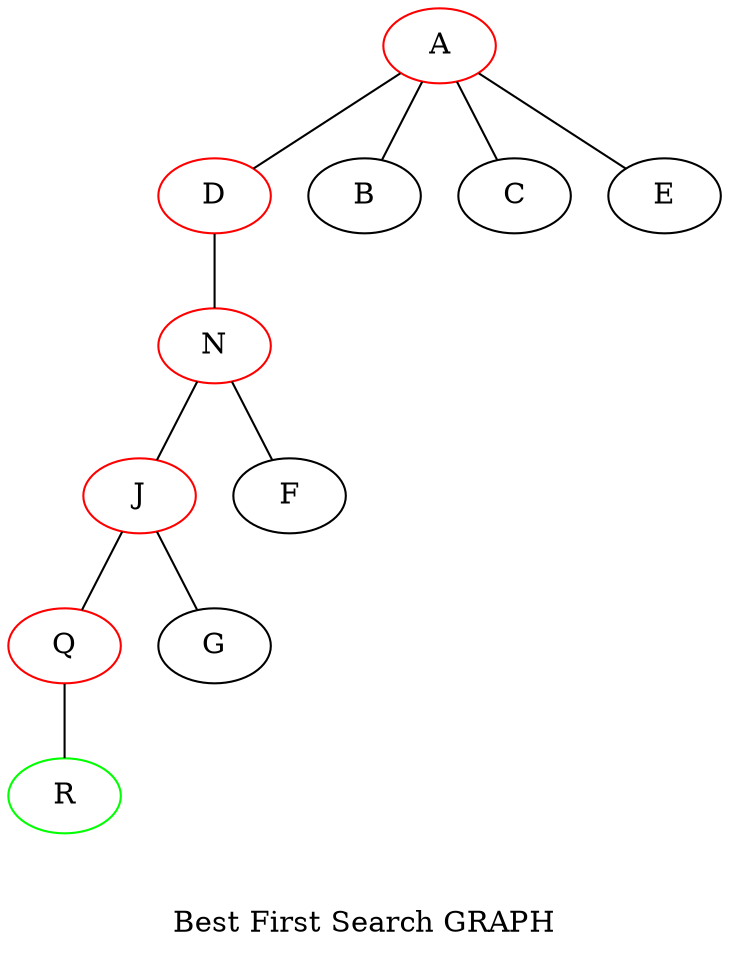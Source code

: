 // Best First Search
graph {
	A [color=red]
	D [color=red]
	N [color=red]
	J [color=red]
	Q [color=red]
	R [color=green]
	A -- B
	A -- C
	A -- D
	A -- E
	D -- N
	N -- F
	N -- J
	J -- G
	J -- Q
	Q -- R
	label="\n\nBest First Search GRAPH"
}
